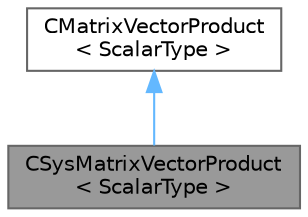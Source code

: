 digraph "CSysMatrixVectorProduct&lt; ScalarType &gt;"
{
 // LATEX_PDF_SIZE
  bgcolor="transparent";
  edge [fontname=Helvetica,fontsize=10,labelfontname=Helvetica,labelfontsize=10];
  node [fontname=Helvetica,fontsize=10,shape=box,height=0.2,width=0.4];
  Node1 [id="Node000001",label="CSysMatrixVectorProduct\l\< ScalarType \>",height=0.2,width=0.4,color="gray40", fillcolor="grey60", style="filled", fontcolor="black",tooltip="Specialization of matrix-vector product that uses CSysMatrix class."];
  Node2 -> Node1 [id="edge1_Node000001_Node000002",dir="back",color="steelblue1",style="solid",tooltip=" "];
  Node2 [id="Node000002",label="CMatrixVectorProduct\l\< ScalarType \>",height=0.2,width=0.4,color="gray40", fillcolor="white", style="filled",URL="$classCMatrixVectorProduct.html",tooltip="Abstract base class for defining matrix-vector products."];
}
